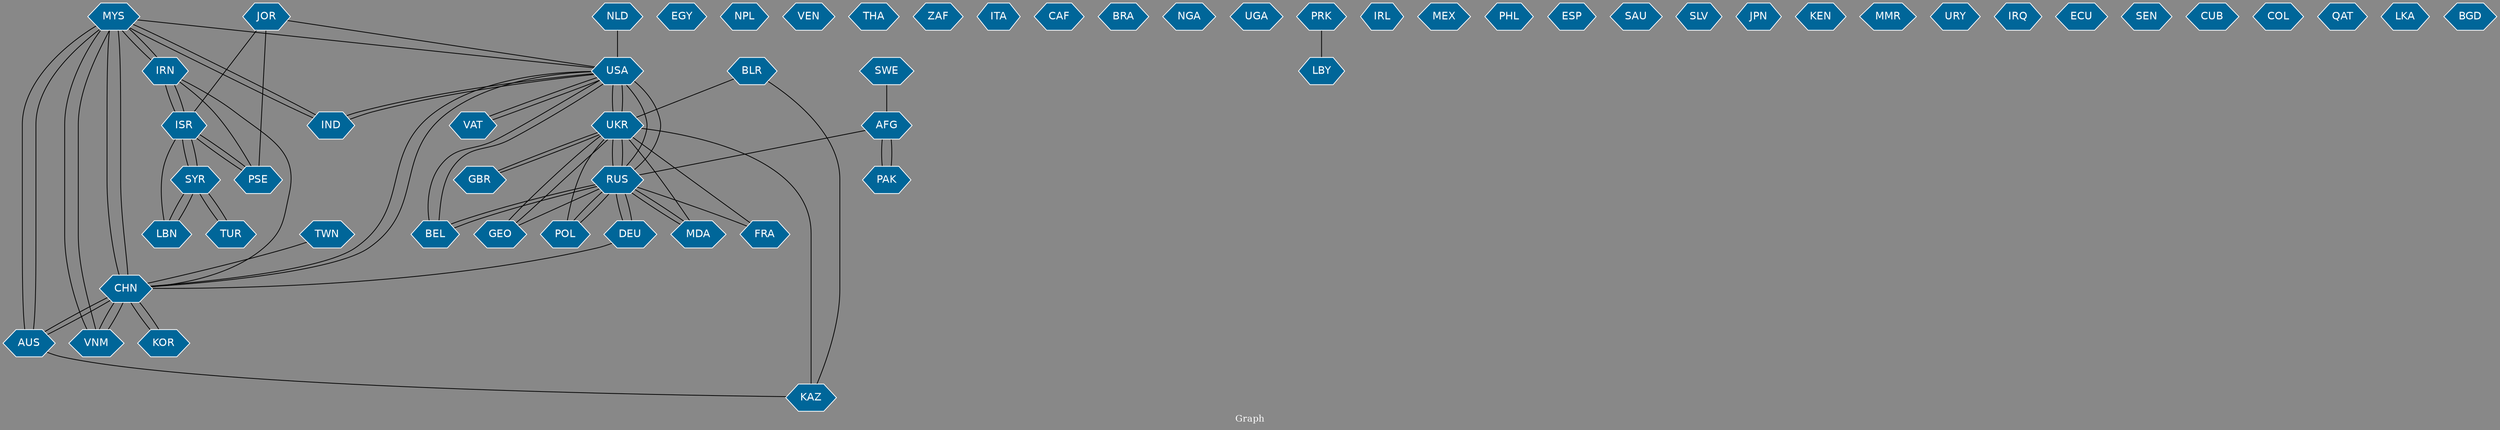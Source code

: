 // Countries together in item graph
graph {
	graph [bgcolor="#888888" fontcolor=white fontsize=12 label="Graph" outputorder=edgesfirst overlap=prism]
	node [color=white fillcolor="#006699" fontcolor=white fontname=Helvetica shape=hexagon style=filled]
	edge [arrowhead=open color=black fontcolor=white fontname=Courier fontsize=12]
		MYS [label=MYS]
		UKR [label=UKR]
		RUS [label=RUS]
		USA [label=USA]
		EGY [label=EGY]
		NPL [label=NPL]
		AUS [label=AUS]
		CHN [label=CHN]
		IRN [label=IRN]
		SYR [label=SYR]
		TUR [label=TUR]
		VEN [label=VEN]
		THA [label=THA]
		ZAF [label=ZAF]
		AFG [label=AFG]
		IND [label=IND]
		DEU [label=DEU]
		PSE [label=PSE]
		KOR [label=KOR]
		BLR [label=BLR]
		KAZ [label=KAZ]
		ISR [label=ISR]
		LBN [label=LBN]
		VAT [label=VAT]
		PAK [label=PAK]
		JOR [label=JOR]
		ITA [label=ITA]
		CAF [label=CAF]
		BRA [label=BRA]
		BEL [label=BEL]
		NGA [label=NGA]
		VNM [label=VNM]
		NLD [label=NLD]
		UGA [label=UGA]
		GBR [label=GBR]
		SWE [label=SWE]
		GEO [label=GEO]
		PRK [label=PRK]
		IRL [label=IRL]
		MEX [label=MEX]
		PHL [label=PHL]
		ESP [label=ESP]
		SAU [label=SAU]
		LBY [label=LBY]
		SLV [label=SLV]
		JPN [label=JPN]
		KEN [label=KEN]
		MMR [label=MMR]
		POL [label=POL]
		URY [label=URY]
		MDA [label=MDA]
		FRA [label=FRA]
		IRQ [label=IRQ]
		ECU [label=ECU]
		SEN [label=SEN]
		CUB [label=CUB]
		COL [label=COL]
		TWN [label=TWN]
		QAT [label=QAT]
		LKA [label=LKA]
		BGD [label=BGD]
			CHN -- AUS [weight=4]
			UKR -- FRA [weight=1]
			TWN -- CHN [weight=1]
			TUR -- SYR [weight=1]
			BEL -- USA [weight=1]
			SYR -- TUR [weight=3]
			UKR -- RUS [weight=81]
			MDA -- RUS [weight=1]
			USA -- VAT [weight=3]
			MYS -- IND [weight=1]
			RUS -- MDA [weight=1]
			ISR -- SYR [weight=2]
			SWE -- AFG [weight=2]
			DEU -- RUS [weight=1]
			PRK -- LBY [weight=1]
			IRN -- MYS [weight=1]
			VAT -- USA [weight=3]
			CHN -- KOR [weight=2]
			RUS -- FRA [weight=1]
			MYS -- IRN [weight=1]
			AUS -- CHN [weight=2]
			JOR -- ISR [weight=2]
			LBN -- ISR [weight=3]
			DEU -- CHN [weight=1]
			IND -- USA [weight=1]
			MYS -- USA [weight=2]
			IRN -- CHN [weight=1]
			RUS -- POL [weight=1]
			AFG -- RUS [weight=1]
			USA -- IND [weight=2]
			UKR -- KAZ [weight=1]
			NLD -- USA [weight=1]
			UKR -- GBR [weight=6]
			MDA -- UKR [weight=1]
			USA -- BEL [weight=2]
			IND -- MYS [weight=6]
			CHN -- VNM [weight=2]
			GBR -- UKR [weight=4]
			BLR -- UKR [weight=1]
			SYR -- ISR [weight=2]
			AUS -- KAZ [weight=1]
			ISR -- IRN [weight=1]
			RUS -- BEL [weight=2]
			MYS -- VNM [weight=1]
			RUS -- USA [weight=16]
			PSE -- IRN [weight=1]
			LBN -- SYR [weight=6]
			SYR -- LBN [weight=4]
			UKR -- USA [weight=13]
			RUS -- DEU [weight=1]
			USA -- RUS [weight=18]
			VNM -- CHN [weight=2]
			IRN -- ISR [weight=1]
			PAK -- AFG [weight=1]
			PSE -- ISR [weight=3]
			GEO -- UKR [weight=1]
			CHN -- USA [weight=3]
			RUS -- GEO [weight=2]
			USA -- CHN [weight=10]
			MYS -- AUS [weight=1]
			POL -- UKR [weight=1]
			CHN -- MYS [weight=11]
			POL -- RUS [weight=2]
			KOR -- CHN [weight=1]
			RUS -- UKR [weight=93]
			VNM -- MYS [weight=3]
			BLR -- KAZ [weight=1]
			BEL -- RUS [weight=1]
			JOR -- USA [weight=1]
			ISR -- PSE [weight=3]
			UKR -- GEO [weight=1]
			MYS -- CHN [weight=9]
			AFG -- PAK [weight=1]
			USA -- UKR [weight=14]
			JOR -- PSE [weight=1]
			AUS -- MYS [weight=6]
}